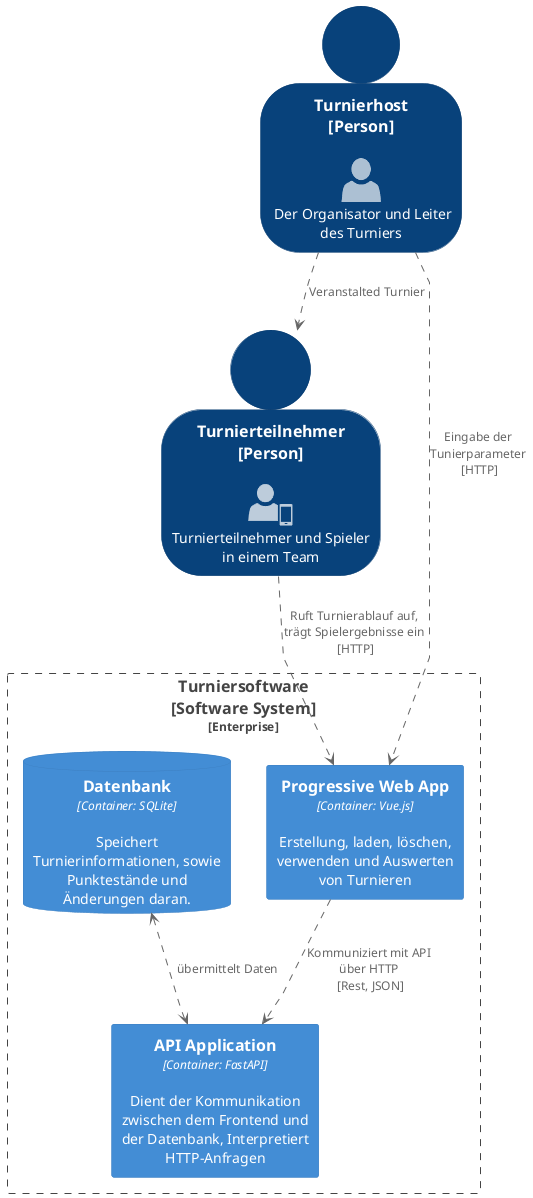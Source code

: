 @startuml
!include <c4/C4_Container.puml>  
!include <office/Users/user.puml>
!include <office/Users/mobile_user.puml>
SHOW_PERSON_OUTLINE()

hide stereotype
skinparam linetype polyline
skinparam ArrowStyle dashed
skinparam BoundaryFontStyle bold

Person(teilnehmer,"Turnierteilnehmer \n [Person]", "<$mobile_user>\nTurnierteilnehmer und Spieler in einem Team")
Person(host, "Turnierhost \n [Person]", "<$user> \n Der Organisator und Leiter des Turniers")

Enterprise_Boundary(c0,"Turniersoftware \n [Software System]") {
    Container(webApp, "Progressive Web App", "Container: Vue.js", "Erstellung, laden, löschen, verwenden und Auswerten von Turnieren")
    Container(api, "API Application", "Container: FastAPI", "Dient der Kommunikation zwischen dem Frontend und der Datenbank, Interpretiert HTTP-Anfragen")
    ContainerDb(db, "Datenbank", "Container: SQLite", "Speichert Turnierinformationen, sowie Punktestände und Änderungen daran.")
}

host-->teilnehmer: Veranstalted Turnier
teilnehmer-->webApp: Ruft Turnierablauf auf, trägt Spielergebnisse ein \n [HTTP]
webApp-->api: Kommuniziert mit API über HTTP \n [Rest, JSON]
db<-->api: übermittelt Daten
host-->webApp: Eingabe der Tunierparameter  \n [HTTP]
@enduml